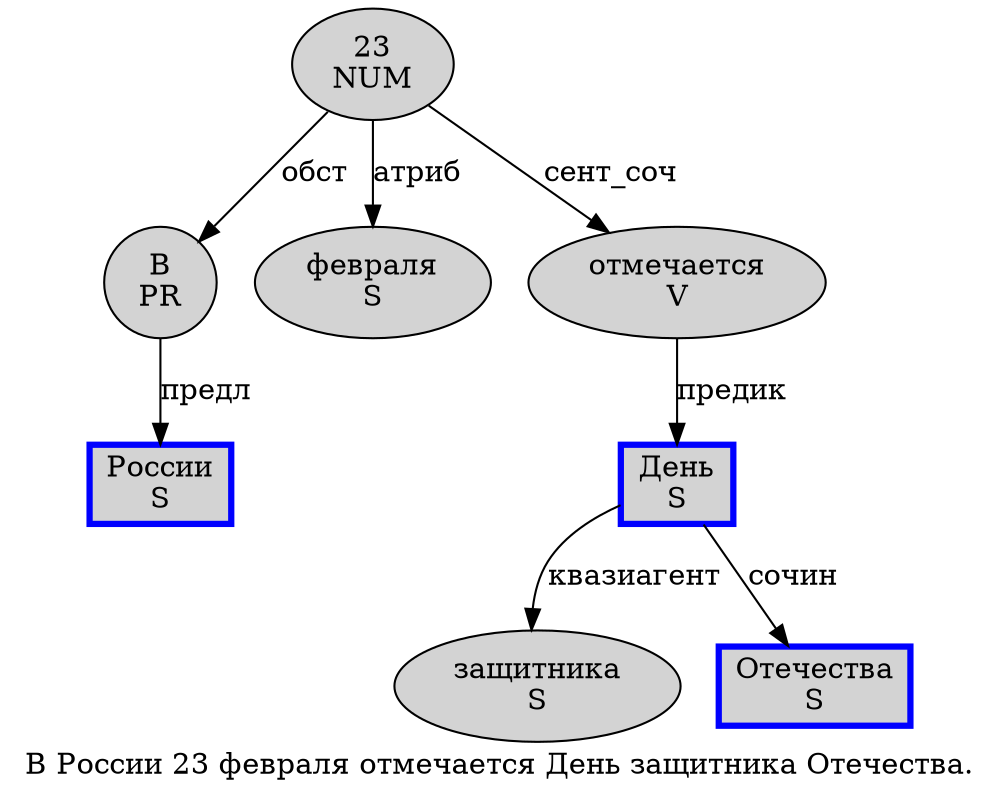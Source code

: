 digraph SENTENCE_999 {
	graph [label="В России 23 февраля отмечается День защитника Отечества."]
	node [style=filled]
		0 [label="В
PR" color="" fillcolor=lightgray penwidth=1 shape=ellipse]
		1 [label="России
S" color=blue fillcolor=lightgray penwidth=3 shape=box]
		2 [label="23
NUM" color="" fillcolor=lightgray penwidth=1 shape=ellipse]
		3 [label="февраля
S" color="" fillcolor=lightgray penwidth=1 shape=ellipse]
		4 [label="отмечается
V" color="" fillcolor=lightgray penwidth=1 shape=ellipse]
		5 [label="День
S" color=blue fillcolor=lightgray penwidth=3 shape=box]
		6 [label="защитника
S" color="" fillcolor=lightgray penwidth=1 shape=ellipse]
		7 [label="Отечества
S" color=blue fillcolor=lightgray penwidth=3 shape=box]
			0 -> 1 [label="предл"]
			2 -> 0 [label="обст"]
			2 -> 3 [label="атриб"]
			2 -> 4 [label="сент_соч"]
			5 -> 6 [label="квазиагент"]
			5 -> 7 [label="сочин"]
			4 -> 5 [label="предик"]
}